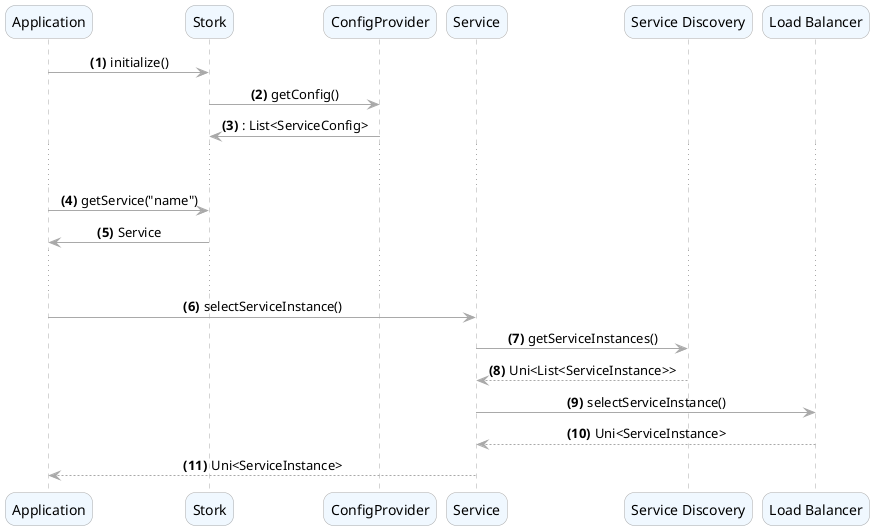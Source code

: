 @startuml
skinparam participant {
    BackgroundColor AliceBlue
    ArrowColor DarkGrey
    BorderColor DarkGrey
}

skinparam roundcorner 20

skinparam sequence {
    ArrowColor DarkGrey
    ActorBorderColor DarkGrey
    LifeLineBorderColor DarkGrey
    LifeLineBackgroundColor #A9DCDF

}
skinparam sequenceMessageAlign center
autonumber "<b>(0)"


participant Application
participant Stork
participant ConfigProvider
participant Service
participant "Service Discovery"
participant "Load Balancer"

Application -> Stork : initialize()
Stork -> ConfigProvider : getConfig()
ConfigProvider -> Stork : : List<ServiceConfig>

... ...

Application -> Stork : getService("name")
Stork -> Application: Service

...  ...


Application -> Service : selectServiceInstance()
Service -> "Service Discovery" : getServiceInstances()
"Service Discovery" ---> Service : Uni<List<ServiceInstance>>
Service -> "Load Balancer" : selectServiceInstance()
"Load Balancer" ---> Service : Uni<ServiceInstance>
Service ---> Application : Uni<ServiceInstance>

@enduml